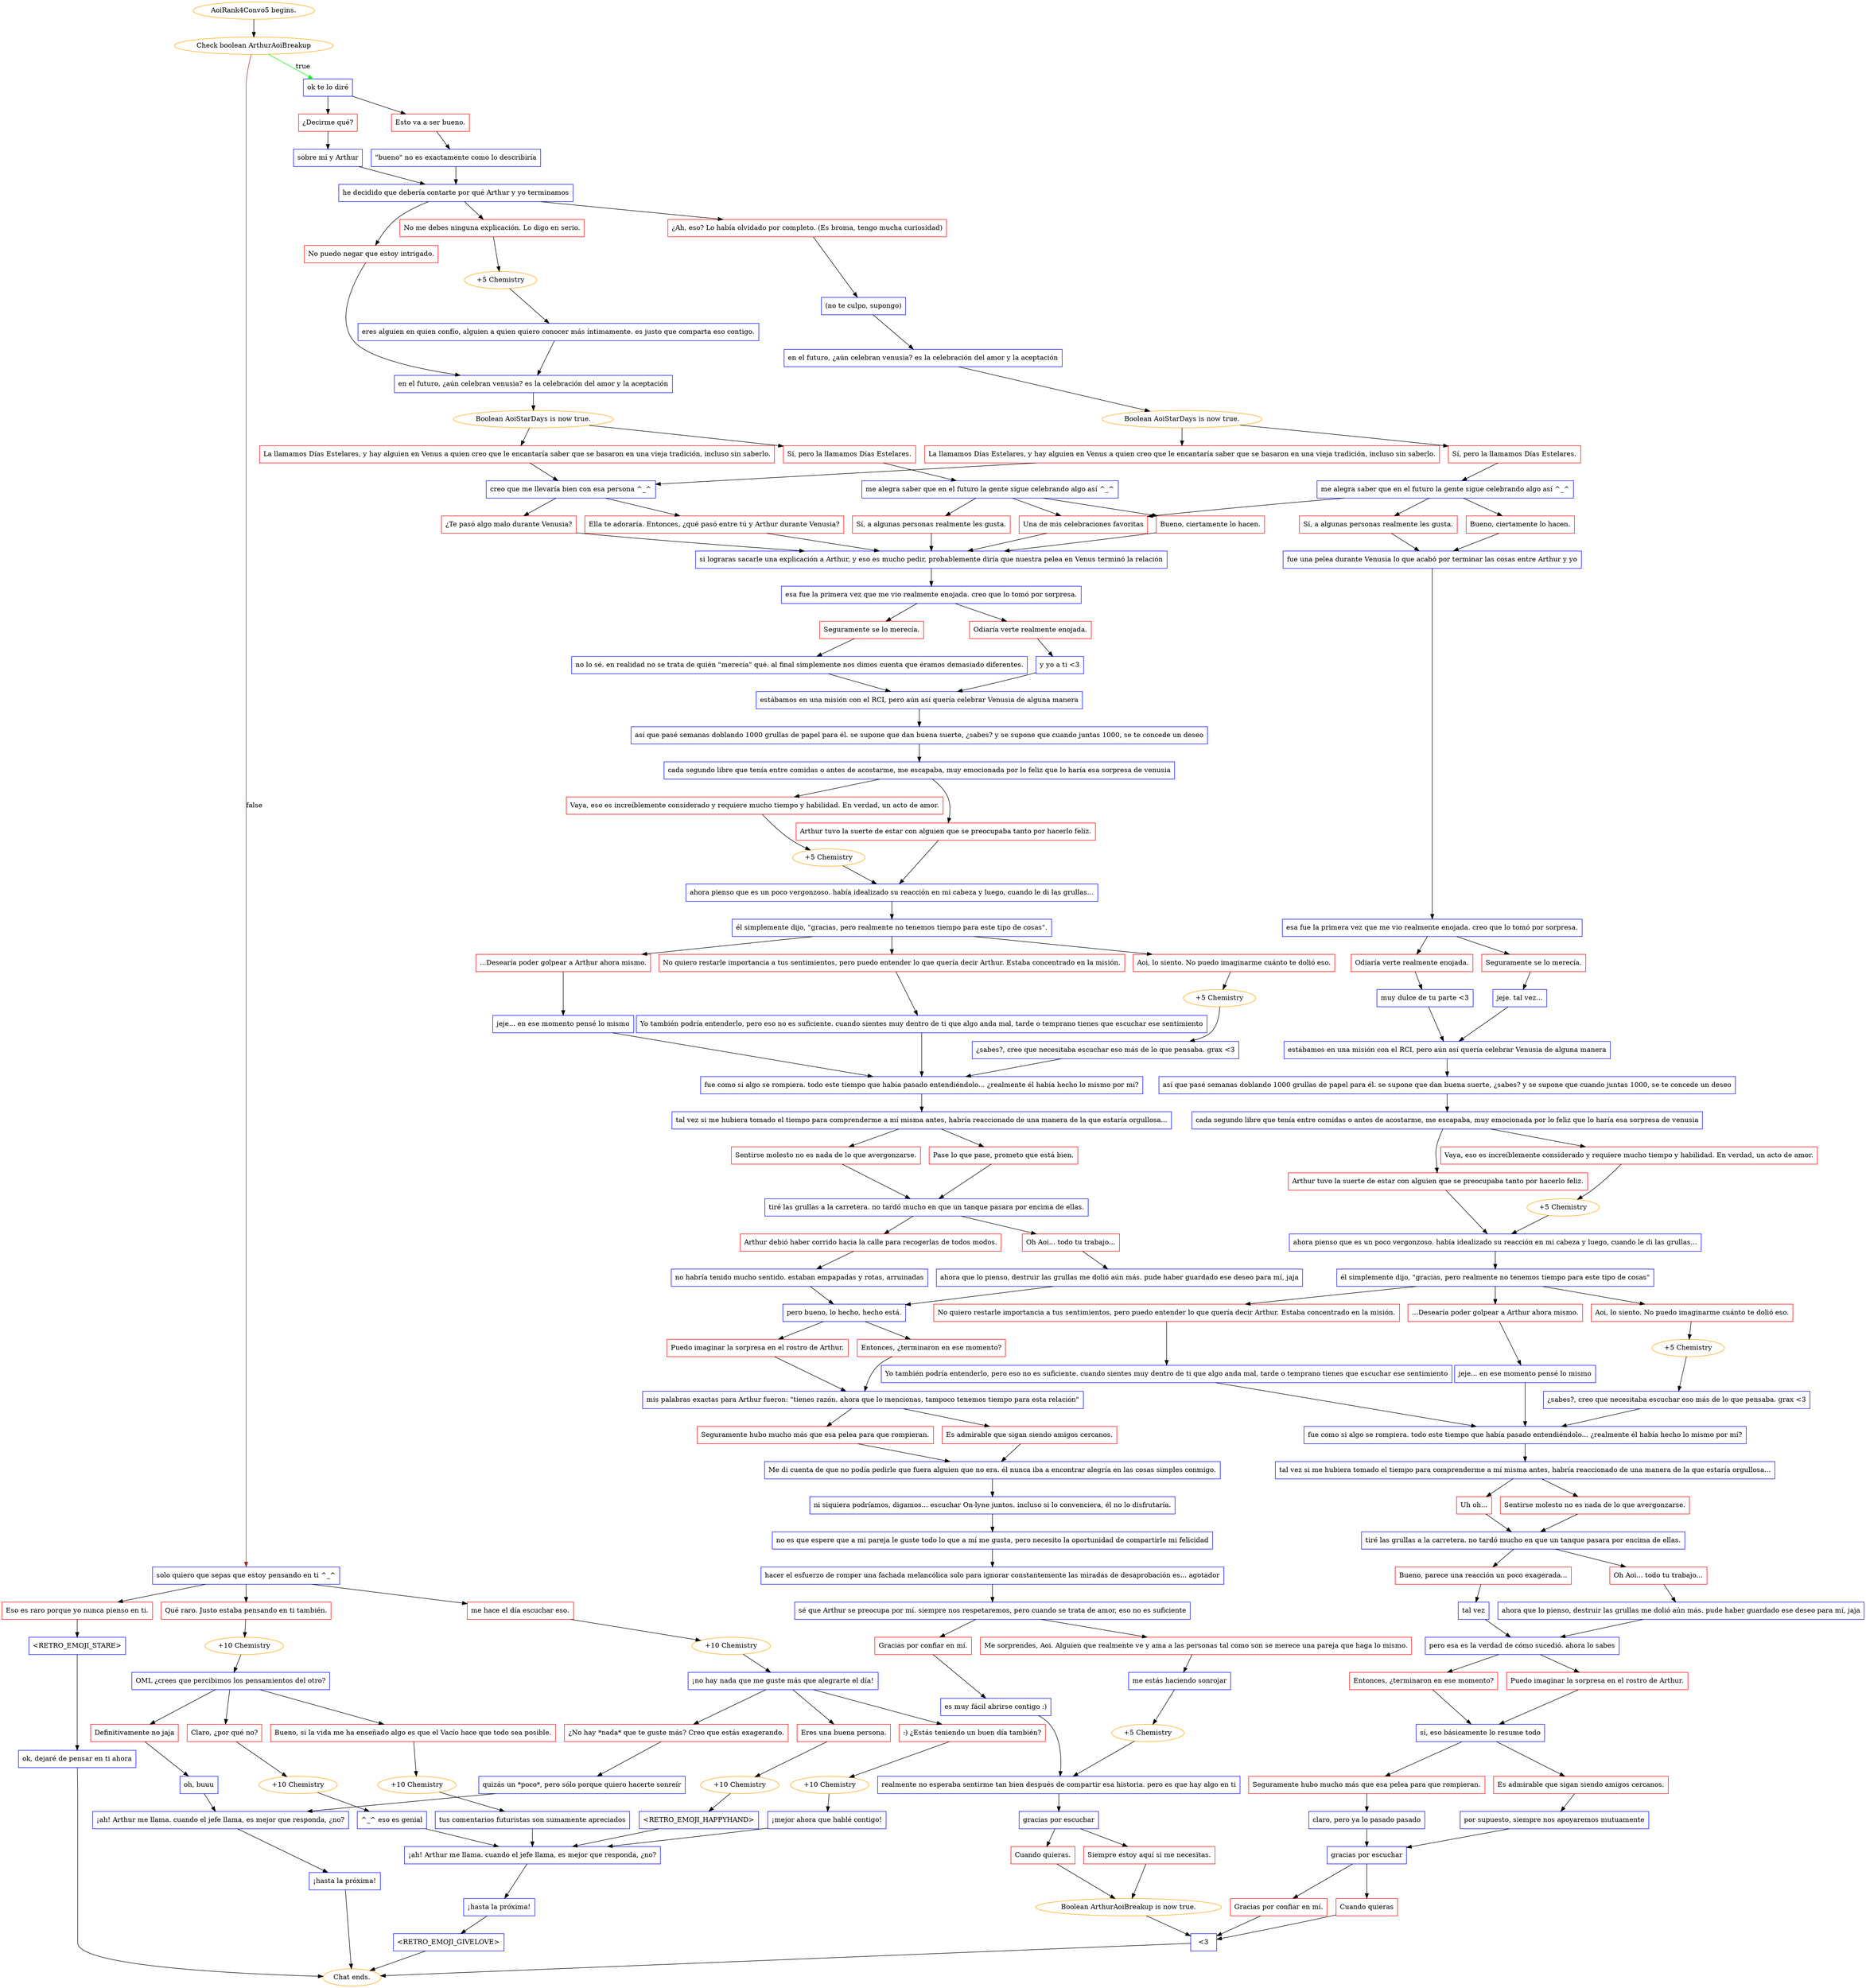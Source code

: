 digraph {
	"AoiRank4Convo5 begins." [color=orange];
		"AoiRank4Convo5 begins." -> j978891915;
	j978891915 [label="Check boolean ArthurAoiBreakup",color=orange];
		j978891915 -> j717886935 [label=true,color=green];
		j978891915 -> j3853613174 [label=false,color=brown];
	j717886935 [label="ok te lo diré",shape=box,color=blue];
		j717886935 -> j239609736;
		j717886935 -> j2711983051;
	j3853613174 [label="solo quiero que sepas que estoy pensando en ti ^_^",shape=box,color=blue];
		j3853613174 -> j1442353397;
		j3853613174 -> j114960051;
		j3853613174 -> j1493790804;
	j239609736 [label="¿Decirme qué?",shape=box,color=red];
		j239609736 -> j486274544;
	j2711983051 [label="Esto va a ser bueno.",shape=box,color=red];
		j2711983051 -> j3098245670;
	j1442353397 [label="me hace el día escuchar eso.",shape=box,color=red];
		j1442353397 -> j3131343389;
	j114960051 [label="Qué raro. Justo estaba pensando en ti también.",shape=box,color=red];
		j114960051 -> j3563303081;
	j1493790804 [label="Eso es raro porque yo nunca pienso en ti.",shape=box,color=red];
		j1493790804 -> j1682416118;
	j486274544 [label="sobre mí y Arthur",shape=box,color=blue];
		j486274544 -> j1861387925;
	j3098245670 [label="\"bueno\" no es exactamente como lo describiría",shape=box,color=blue];
		j3098245670 -> j1861387925;
	j3131343389 [label="+10 Chemistry",color=orange];
		j3131343389 -> j2957992274;
	j3563303081 [label="+10 Chemistry",color=orange];
		j3563303081 -> j3406376265;
	j1682416118 [label="<RETRO_EMOJI_STARE>",shape=box,color=blue];
		j1682416118 -> j3997609867;
	j1861387925 [label="he decidido que debería contarte por qué Arthur y yo terminamos",shape=box,color=blue];
		j1861387925 -> j1385080937;
		j1861387925 -> j3384232364;
		j1861387925 -> j2345337424;
	j2957992274 [label="¡no hay nada que me guste más que alegrarte el día!",shape=box,color=blue];
		j2957992274 -> j3313619277;
		j2957992274 -> j3820348099;
		j2957992274 -> j107666217;
	j3406376265 [label="OML ¿crees que percibimos los pensamientos del otro?",shape=box,color=blue];
		j3406376265 -> j3749421121;
		j3406376265 -> j2061879557;
		j3406376265 -> j3411624166;
	j3997609867 [label="ok, dejaré de pensar en ti ahora",shape=box,color=blue];
		j3997609867 -> "Chat ends.";
	j1385080937 [label="No me debes ninguna explicación. Lo digo en serio.",shape=box,color=red];
		j1385080937 -> j3440286452;
	j3384232364 [label="No puedo negar que estoy intrigado.",shape=box,color=red];
		j3384232364 -> j1660084636;
	j2345337424 [label="¿Ah, eso? Lo había olvidado por completo. (Es broma, tengo mucha curiosidad)",shape=box,color=red];
		j2345337424 -> j226596631;
	j3313619277 [label="Eres una buena persona.",shape=box,color=red];
		j3313619277 -> j535736605;
	j3820348099 [label=":) ¿Estás teniendo un buen día también?",shape=box,color=red];
		j3820348099 -> j1857053605;
	j107666217 [label="¿No hay *nada* que te guste más? Creo que estás exagerando.",shape=box,color=red];
		j107666217 -> j362225298;
	j3749421121 [label="Definitivamente no jaja",shape=box,color=red];
		j3749421121 -> j421588028;
	j2061879557 [label="Bueno, si la vida me ha enseñado algo es que el Vacío hace que todo sea posible.",shape=box,color=red];
		j2061879557 -> j3455931168;
	j3411624166 [label="Claro, ¿por qué no?",shape=box,color=red];
		j3411624166 -> j1358024073;
	"Chat ends." [color=orange];
	j3440286452 [label="+5 Chemistry",color=orange];
		j3440286452 -> j1862261799;
	j1660084636 [label="en el futuro, ¿aún celebran venusia? es la celebración del amor y la aceptación",shape=box,color=blue];
		j1660084636 -> j2673493295;
	j226596631 [label="(no te culpo, supongo)",shape=box,color=blue];
		j226596631 -> j948669646;
	j535736605 [label="+10 Chemistry",color=orange];
		j535736605 -> j3047732737;
	j1857053605 [label="+10 Chemistry",color=orange];
		j1857053605 -> j2553042865;
	j362225298 [label="quizás un *poco*, pero sólo porque quiero hacerte sonreír",shape=box,color=blue];
		j362225298 -> j617767321;
	j421588028 [label="oh, buuu",shape=box,color=blue];
		j421588028 -> j617767321;
	j3455931168 [label="+10 Chemistry",color=orange];
		j3455931168 -> j1029765622;
	j1358024073 [label="+10 Chemistry",color=orange];
		j1358024073 -> j84061160;
	j1862261799 [label="eres alguien en quien confío, alguien a quien quiero conocer más íntimamente. es justo que comparta eso contigo.",shape=box,color=blue];
		j1862261799 -> j1660084636;
	j2673493295 [label="Boolean AoiStarDays is now true.",color=orange];
		j2673493295 -> j3301604504;
		j2673493295 -> j144296313;
	j948669646 [label="en el futuro, ¿aún celebran venusia? es la celebración del amor y la aceptación",shape=box,color=blue];
		j948669646 -> j3531613683;
	j3047732737 [label="<RETRO_EMOJI_HAPPYHAND>",shape=box,color=blue];
		j3047732737 -> j3317136402;
	j2553042865 [label="¡mejor ahora que hablé contigo!",shape=box,color=blue];
		j2553042865 -> j3317136402;
	j617767321 [label="¡ah! Arthur me llama. cuando el jefe llama, es mejor que responda, ¿no?",shape=box,color=blue];
		j617767321 -> j3385691011;
	j1029765622 [label="tus comentarios futuristas son sumamente apreciados",shape=box,color=blue];
		j1029765622 -> j3317136402;
	j84061160 [label="^_^ eso es genial",shape=box,color=blue];
		j84061160 -> j3317136402;
	j3301604504 [label="Sí, pero la llamamos Días Estelares.",shape=box,color=red];
		j3301604504 -> j3368470211;
	j144296313 [label="La llamamos Días Estelares, y hay alguien en Venus a quien creo que le encantaría saber que se basaron en una vieja tradición, incluso sin saberlo.",shape=box,color=red];
		j144296313 -> j2463206216;
	j3531613683 [label="Boolean AoiStarDays is now true.",color=orange];
		j3531613683 -> j1167588917;
		j3531613683 -> j4207095244;
	j3317136402 [label="¡ah! Arthur me llama. cuando el jefe llama, es mejor que responda, ¿no?",shape=box,color=blue];
		j3317136402 -> j1254414866;
	j3385691011 [label="¡hasta la próxima!",shape=box,color=blue];
		j3385691011 -> "Chat ends.";
	j3368470211 [label="me alegra saber que en el futuro la gente sigue celebrando algo así ^_^",shape=box,color=blue];
		j3368470211 -> j146826521;
		j3368470211 -> j499887753;
		j3368470211 -> j3993842095;
	j2463206216 [label="creo que me llevaría bien con esa persona ^_^",shape=box,color=blue];
		j2463206216 -> j3810613153;
		j2463206216 -> j3910149552;
	j1167588917 [label="Sí, pero la llamamos Días Estelares.",shape=box,color=red];
		j1167588917 -> j3392806566;
	j4207095244 [label="La llamamos Días Estelares, y hay alguien en Venus a quien creo que le encantaría saber que se basaron en una vieja tradición, incluso sin saberlo.",shape=box,color=red];
		j4207095244 -> j2463206216;
	j1254414866 [label="¡hasta la próxima!",shape=box,color=blue];
		j1254414866 -> j3455463371;
	j146826521 [label="Bueno, ciertamente lo hacen.",shape=box,color=red];
		j146826521 -> j4071498305;
	j499887753 [label="Sí, a algunas personas realmente les gusta.",shape=box,color=red];
		j499887753 -> j4071498305;
	j3993842095 [label="Una de mis celebraciones favoritas",shape=box,color=red];
		j3993842095 -> j4071498305;
	j3810613153 [label="Ella te adoraría. Entonces, ¿qué pasó entre tú y Arthur durante Venusia?",shape=box,color=red];
		j3810613153 -> j4071498305;
	j3910149552 [label="¿Te pasó algo malo durante Venusia?",shape=box,color=red];
		j3910149552 -> j4071498305;
	j3392806566 [label="me alegra saber que en el futuro la gente sigue celebrando algo así ^_^",shape=box,color=blue];
		j3392806566 -> j3993842095;
		j3392806566 -> j339942342;
		j3392806566 -> j3824798178;
	j3455463371 [label="<RETRO_EMOJI_GIVELOVE>",shape=box,color=blue];
		j3455463371 -> "Chat ends.";
	j4071498305 [label="si lograras sacarle una explicación a Arthur, y eso es mucho pedir, probablemente diría que nuestra pelea en Venus terminó la relación",shape=box,color=blue];
		j4071498305 -> j682492522;
	j339942342 [label="Sí, a algunas personas realmente les gusta.",shape=box,color=red];
		j339942342 -> j3722202192;
	j3824798178 [label="Bueno, ciertamente lo hacen.",shape=box,color=red];
		j3824798178 -> j3722202192;
	j682492522 [label="esa fue la primera vez que me vio realmente enojada. creo que lo tomó por sorpresa.",shape=box,color=blue];
		j682492522 -> j3072496740;
		j682492522 -> j867633063;
	j3722202192 [label="fue una pelea durante Venusia lo que acabó por terminar las cosas entre Arthur y yo",shape=box,color=blue];
		j3722202192 -> j871755285;
	j3072496740 [label="Odiaría verte realmente enojada.",shape=box,color=red];
		j3072496740 -> j955572960;
	j867633063 [label="Seguramente se lo merecía.",shape=box,color=red];
		j867633063 -> j2287891158;
	j871755285 [label="esa fue la primera vez que me vio realmente enojada. creo que lo tomó por sorpresa.",shape=box,color=blue];
		j871755285 -> j2559824224;
		j871755285 -> j1828772109;
	j955572960 [label="y yo a ti <3",shape=box,color=blue];
		j955572960 -> j2329532429;
	j2287891158 [label="no lo sé. en realidad no se trata de quién \"merecía\" qué. al final simplemente nos dimos cuenta que éramos demasiado diferentes.",shape=box,color=blue];
		j2287891158 -> j2329532429;
	j2559824224 [label="Odiaría verte realmente enojada.",shape=box,color=red];
		j2559824224 -> j126730862;
	j1828772109 [label="Seguramente se lo merecía.",shape=box,color=red];
		j1828772109 -> j146392278;
	j2329532429 [label="estábamos en una misión con el RCI, pero aún así quería celebrar Venusia de alguna manera",shape=box,color=blue];
		j2329532429 -> j2254706420;
	j126730862 [label="muy dulce de tu parte <3",shape=box,color=blue];
		j126730862 -> j1294687741;
	j146392278 [label="jeje. tal vez...",shape=box,color=blue];
		j146392278 -> j1294687741;
	j2254706420 [label="así que pasé semanas doblando 1000 grullas de papel para él. se supone que dan buena suerte, ¿sabes? y se supone que cuando juntas 1000, se te concede un deseo",shape=box,color=blue];
		j2254706420 -> j3154604583;
	j1294687741 [label="estábamos en una misión con el RCI, pero aún así quería celebrar Venusia de alguna manera",shape=box,color=blue];
		j1294687741 -> j3028287692;
	j3154604583 [label="cada segundo libre que tenía entre comidas o antes de acostarme, me escapaba, muy emocionada por lo feliz que lo haría esa sorpresa de venusia",shape=box,color=blue];
		j3154604583 -> j2592910218;
		j3154604583 -> j1121155559;
	j3028287692 [label="así que pasé semanas doblando 1000 grullas de papel para él. se supone que dan buena suerte, ¿sabes? y se supone que cuando juntas 1000, se te concede un deseo",shape=box,color=blue];
		j3028287692 -> j3607016749;
	j2592910218 [label="Vaya, eso es increíblemente considerado y requiere mucho tiempo y habilidad. En verdad, un acto de amor.",shape=box,color=red];
		j2592910218 -> j617732565;
	j1121155559 [label="Arthur tuvo la suerte de estar con alguien que se preocupaba tanto por hacerlo feliz.",shape=box,color=red];
		j1121155559 -> j491442241;
	j3607016749 [label="cada segundo libre que tenía entre comidas o antes de acostarme, me escapaba, muy emocionada por lo feliz que lo haría esa sorpresa de venusia",shape=box,color=blue];
		j3607016749 -> j1133317074;
		j3607016749 -> j682852025;
	j617732565 [label="+5 Chemistry",color=orange];
		j617732565 -> j491442241;
	j491442241 [label="ahora pienso que es un poco vergonzoso. había idealizado su reacción en mi cabeza y luego, cuando le di las grullas...",shape=box,color=blue];
		j491442241 -> j1756057060;
	j1133317074 [label="Vaya, eso es increíblemente considerado y requiere mucho tiempo y habilidad. En verdad, un acto de amor.",shape=box,color=red];
		j1133317074 -> j86360029;
	j682852025 [label="Arthur tuvo la suerte de estar con alguien que se preocupaba tanto por hacerlo feliz.",shape=box,color=red];
		j682852025 -> j2651290989;
	j1756057060 [label="él simplemente dijo, \"gracias, pero realmente no tenemos tiempo para este tipo de cosas\".",shape=box,color=blue];
		j1756057060 -> j2254447148;
		j1756057060 -> j2084329623;
		j1756057060 -> j1913334863;
	j86360029 [label="+5 Chemistry",color=orange];
		j86360029 -> j2651290989;
	j2651290989 [label="ahora pienso que es un poco vergonzoso. había idealizado su reacción en mi cabeza y luego, cuando le di las grullas...",shape=box,color=blue];
		j2651290989 -> j1301736379;
	j2254447148 [label="...Desearía poder golpear a Arthur ahora mismo.",shape=box,color=red];
		j2254447148 -> j1594225276;
	j2084329623 [label="Aoi, lo siento. No puedo imaginarme cuánto te dolió eso.",shape=box,color=red];
		j2084329623 -> j1204700074;
	j1913334863 [label="No quiero restarle importancia a tus sentimientos, pero puedo entender lo que quería decir Arthur. Estaba concentrado en la misión.",shape=box,color=red];
		j1913334863 -> j3791083494;
	j1301736379 [label="él simplemente dijo, \"gracias, pero realmente no tenemos tiempo para este tipo de cosas\"",shape=box,color=blue];
		j1301736379 -> j1692045454;
		j1301736379 -> j2964144224;
		j1301736379 -> j1274359427;
	j1594225276 [label="jeje... en ese momento pensé lo mismo",shape=box,color=blue];
		j1594225276 -> j3821254722;
	j1204700074 [label="+5 Chemistry",color=orange];
		j1204700074 -> j2833265492;
	j3791083494 [label="Yo también podría entenderlo, pero eso no es suficiente. cuando sientes muy dentro de ti que algo anda mal, tarde o temprano tienes que escuchar ese sentimiento",shape=box,color=blue];
		j3791083494 -> j3821254722;
	j1692045454 [label="No quiero restarle importancia a tus sentimientos, pero puedo entender lo que quería decir Arthur. Estaba concentrado en la misión.",shape=box,color=red];
		j1692045454 -> j2533245425;
	j2964144224 [label="Aoi, lo siento. No puedo imaginarme cuánto te dolió eso.",shape=box,color=red];
		j2964144224 -> j1201526573;
	j1274359427 [label="...Desearía poder golpear a Arthur ahora mismo.",shape=box,color=red];
		j1274359427 -> j1983946997;
	j3821254722 [label="fue como si algo se rompiera. todo este tiempo que había pasado entendiéndolo... ¿realmente él había hecho lo mismo por mí?",shape=box,color=blue];
		j3821254722 -> j1573081766;
	j2833265492 [label="¿sabes?, creo que necesitaba escuchar eso más de lo que pensaba. grax <3",shape=box,color=blue];
		j2833265492 -> j3821254722;
	j2533245425 [label="Yo también podría entenderlo, pero eso no es suficiente. cuando sientes muy dentro de ti que algo anda mal, tarde o temprano tienes que escuchar ese sentimiento",shape=box,color=blue];
		j2533245425 -> j2071030219;
	j1201526573 [label="+5 Chemistry",color=orange];
		j1201526573 -> j2902276998;
	j1983946997 [label="jeje... en ese momento pensé lo mismo",shape=box,color=blue];
		j1983946997 -> j2071030219;
	j1573081766 [label="tal vez si me hubiera tomado el tiempo para comprenderme a mí misma antes, habría reaccionado de una manera de la que estaría orgullosa...",shape=box,color=blue];
		j1573081766 -> j2699778380;
		j1573081766 -> j639718522;
	j2071030219 [label="fue como si algo se rompiera. todo este tiempo que había pasado entendiéndolo... ¿realmente él había hecho lo mismo por mí?",shape=box,color=blue];
		j2071030219 -> j108306191;
	j2902276998 [label="¿sabes?, creo que necesitaba escuchar eso más de lo que pensaba. grax <3",shape=box,color=blue];
		j2902276998 -> j2071030219;
	j2699778380 [label="Sentirse molesto no es nada de lo que avergonzarse.",shape=box,color=red];
		j2699778380 -> j192862014;
	j639718522 [label="Pase lo que pase, prometo que está bien.",shape=box,color=red];
		j639718522 -> j192862014;
	j108306191 [label="tal vez si me hubiera tomado el tiempo para comprenderme a mí misma antes, habría reaccionado de una manera de la que estaría orgullosa...",shape=box,color=blue];
		j108306191 -> j2953093570;
		j108306191 -> j938412333;
	j192862014 [label="tiré las grullas a la carretera. no tardó mucho en que un tanque pasara por encima de ellas.",shape=box,color=blue];
		j192862014 -> j4002583969;
		j192862014 -> j2140485487;
	j2953093570 [label="Uh oh...",shape=box,color=red];
		j2953093570 -> j2953348229;
	j938412333 [label="Sentirse molesto no es nada de lo que avergonzarse.",shape=box,color=red];
		j938412333 -> j2953348229;
	j4002583969 [label="Oh Aoi... todo tu trabajo...",shape=box,color=red];
		j4002583969 -> j1385015389;
	j2140485487 [label="Arthur debió haber corrido hacia la calle para recogerlas de todos modos.",shape=box,color=red];
		j2140485487 -> j2945527680;
	j2953348229 [label="tiré las grullas a la carretera. no tardó mucho en que un tanque pasara por encima de ellas.",shape=box,color=blue];
		j2953348229 -> j2120784245;
		j2953348229 -> j1608215268;
	j1385015389 [label="ahora que lo pienso, destruir las grullas me dolió aún más. pude haber guardado ese deseo para mí, jaja",shape=box,color=blue];
		j1385015389 -> j3632747005;
	j2945527680 [label="no habría tenido mucho sentido. estaban empapadas y rotas, arruinadas",shape=box,color=blue];
		j2945527680 -> j3632747005;
	j2120784245 [label="Oh Aoi... todo tu trabajo...",shape=box,color=red];
		j2120784245 -> j1819212836;
	j1608215268 [label="Bueno, parece una reacción un poco exagerada...",shape=box,color=red];
		j1608215268 -> j460955715;
	j3632747005 [label="pero bueno, lo hecho, hecho está.",shape=box,color=blue];
		j3632747005 -> j771672191;
		j3632747005 -> j2165675313;
	j1819212836 [label="ahora que lo pienso, destruir las grullas me dolió aún más. pude haber guardado ese deseo para mí, jaja",shape=box,color=blue];
		j1819212836 -> j2679495663;
	j460955715 [label="tal vez",shape=box,color=blue];
		j460955715 -> j2679495663;
	j771672191 [label="Entonces, ¿terminaron en ese momento?",shape=box,color=red];
		j771672191 -> j330420086;
	j2165675313 [label="Puedo imaginar la sorpresa en el rostro de Arthur.",shape=box,color=red];
		j2165675313 -> j330420086;
	j2679495663 [label="pero esa es la verdad de cómo sucedió. ahora lo sabes",shape=box,color=blue];
		j2679495663 -> j3717397674;
		j2679495663 -> j3718366959;
	j330420086 [label="mis palabras exactas para Arthur fueron: \"tienes razón. ahora que lo mencionas, tampoco tenemos tiempo para esta relación\"",shape=box,color=blue];
		j330420086 -> j2333585376;
		j330420086 -> j3634455644;
	j3717397674 [label="Entonces, ¿terminaron en ese momento?",shape=box,color=red];
		j3717397674 -> j3047740972;
	j3718366959 [label="Puedo imaginar la sorpresa en el rostro de Arthur.",shape=box,color=red];
		j3718366959 -> j3047740972;
	j2333585376 [label="Es admirable que sigan siendo amigos cercanos.",shape=box,color=red];
		j2333585376 -> j1807529549;
	j3634455644 [label="Seguramente hubo mucho más que esa pelea para que rompieran.",shape=box,color=red];
		j3634455644 -> j1807529549;
	j3047740972 [label="sí, eso básicamente lo resume todo",shape=box,color=blue];
		j3047740972 -> j3283168852;
		j3047740972 -> j2965832299;
	j1807529549 [label="Me di cuenta de que no podía pedirle que fuera alguien que no era. él nunca iba a encontrar alegría en las cosas simples conmigo.",shape=box,color=blue];
		j1807529549 -> j1699211762;
	j3283168852 [label="Es admirable que sigan siendo amigos cercanos.",shape=box,color=red];
		j3283168852 -> j468628560;
	j2965832299 [label="Seguramente hubo mucho más que esa pelea para que rompieran.",shape=box,color=red];
		j2965832299 -> j4040412113;
	j1699211762 [label="ni siquiera podríamos, digamos... escuchar On-lyne juntos. incluso si lo convenciera, él no lo disfrutaría.",shape=box,color=blue];
		j1699211762 -> j1565423729;
	j468628560 [label="por supuesto, siempre nos apoyaremos mutuamente",shape=box,color=blue];
		j468628560 -> j796329597;
	j4040412113 [label="claro, pero ya lo pasado pasado",shape=box,color=blue];
		j4040412113 -> j796329597;
	j1565423729 [label="no es que espere que a mi pareja le guste todo lo que a mí me gusta, pero necesito la oportunidad de compartirle mi felicidad",shape=box,color=blue];
		j1565423729 -> j945811632;
	j796329597 [label="gracias por escuchar",shape=box,color=blue];
		j796329597 -> j2340756621;
		j796329597 -> j1678732860;
	j945811632 [label="hacer el esfuerzo de romper una fachada melancólica solo para ignorar constantemente las miradas de desaprobación es... agotador",shape=box,color=blue];
		j945811632 -> j1692584774;
	j2340756621 [label="Cuando quieras",shape=box,color=red];
		j2340756621 -> j1841680728;
	j1678732860 [label="Gracias por confiar en mí.",shape=box,color=red];
		j1678732860 -> j1841680728;
	j1692584774 [label="sé que Arthur se preocupa por mí. siempre nos respetaremos, pero cuando se trata de amor, eso no es suficiente",shape=box,color=blue];
		j1692584774 -> j2626985562;
		j1692584774 -> j2948986278;
	j1841680728 [label="<3",shape=box,color=blue];
		j1841680728 -> "Chat ends.";
	j2626985562 [label="Gracias por confiar en mí.",shape=box,color=red];
		j2626985562 -> j1193273629;
	j2948986278 [label="Me sorprendes, Aoi. Alguien que realmente ve y ama a las personas tal como son se merece una pareja que haga lo mismo.",shape=box,color=red];
		j2948986278 -> j3522620743;
	j1193273629 [label="es muy fácil abrirse contigo :)",shape=box,color=blue];
		j1193273629 -> j464349225;
	j3522620743 [label="me estás haciendo sonrojar",shape=box,color=blue];
		j3522620743 -> j553785410;
	j464349225 [label="realmente no esperaba sentirme tan bien después de compartir esa historia. pero es que hay algo en ti",shape=box,color=blue];
		j464349225 -> j2064064726;
	j553785410 [label="+5 Chemistry",color=orange];
		j553785410 -> j464349225;
	j2064064726 [label="gracias por escuchar",shape=box,color=blue];
		j2064064726 -> j2835152294;
		j2064064726 -> j2934660430;
	j2835152294 [label="Siempre estoy aquí si me necesitas.",shape=box,color=red];
		j2835152294 -> j242659642;
	j2934660430 [label="Cuando quieras.",shape=box,color=red];
		j2934660430 -> j242659642;
	j242659642 [label="Boolean ArthurAoiBreakup is now true.",color=orange];
		j242659642 -> j1841680728;
}
